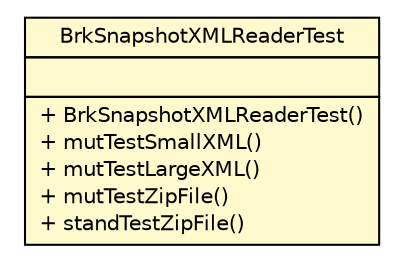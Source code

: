 #!/usr/local/bin/dot
#
# Class diagram 
# Generated by UMLGraph version R5_6-24-gf6e263 (http://www.umlgraph.org/)
#

digraph G {
	edge [fontname="Helvetica",fontsize=10,labelfontname="Helvetica",labelfontsize=10];
	node [fontname="Helvetica",fontsize=10,shape=plaintext];
	nodesep=0.25;
	ranksep=0.5;
	// nl.b3p.brmo.loader.xml.BrkSnapshotXMLReaderTest
	c321 [label=<<table title="nl.b3p.brmo.loader.xml.BrkSnapshotXMLReaderTest" border="0" cellborder="1" cellspacing="0" cellpadding="2" port="p" bgcolor="lemonChiffon" href="./BrkSnapshotXMLReaderTest.html">
		<tr><td><table border="0" cellspacing="0" cellpadding="1">
<tr><td align="center" balign="center"> BrkSnapshotXMLReaderTest </td></tr>
		</table></td></tr>
		<tr><td><table border="0" cellspacing="0" cellpadding="1">
<tr><td align="left" balign="left">  </td></tr>
		</table></td></tr>
		<tr><td><table border="0" cellspacing="0" cellpadding="1">
<tr><td align="left" balign="left"> + BrkSnapshotXMLReaderTest() </td></tr>
<tr><td align="left" balign="left"> + mutTestSmallXML() </td></tr>
<tr><td align="left" balign="left"> + mutTestLargeXML() </td></tr>
<tr><td align="left" balign="left"> + mutTestZipFile() </td></tr>
<tr><td align="left" balign="left"> + standTestZipFile() </td></tr>
		</table></td></tr>
		</table>>, URL="./BrkSnapshotXMLReaderTest.html", fontname="Helvetica", fontcolor="black", fontsize=10.0];
}

